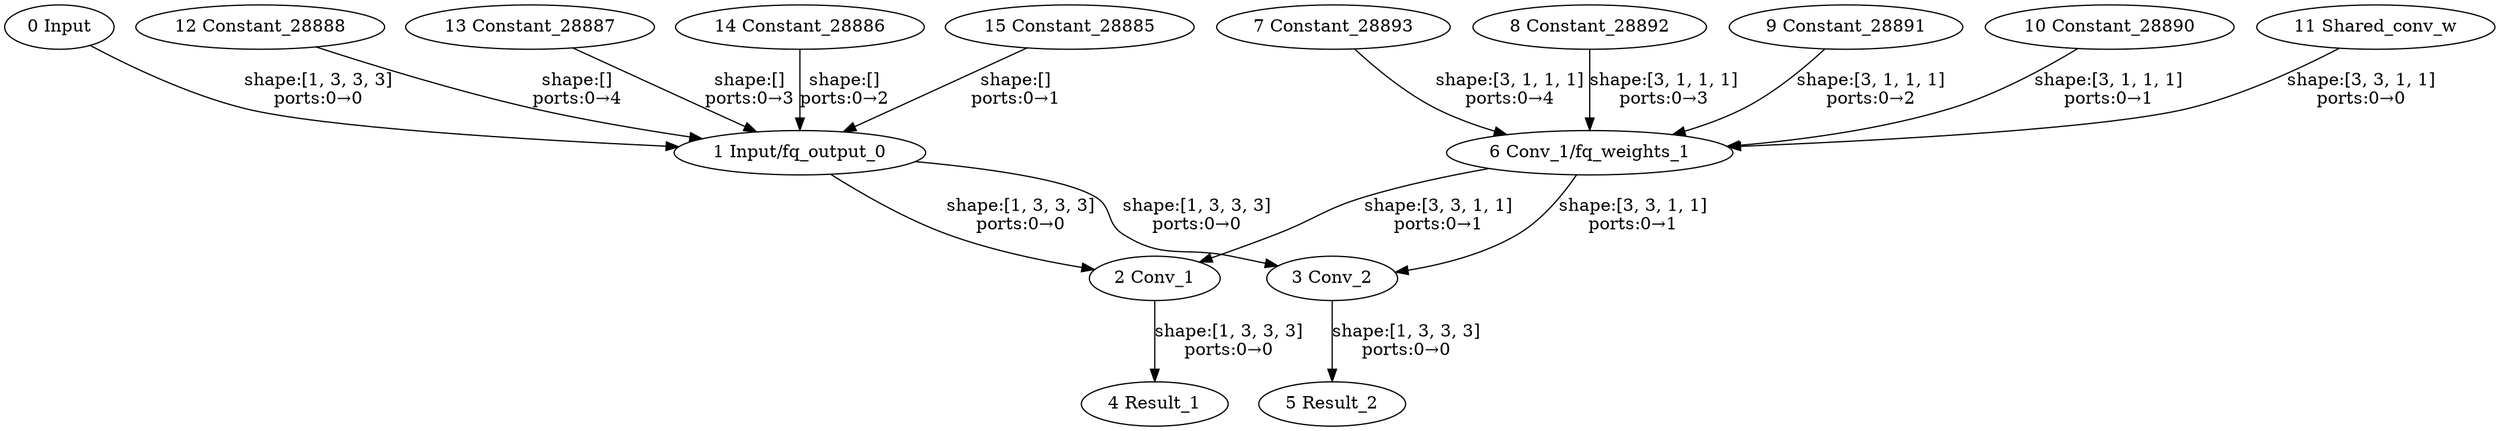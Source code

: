 strict digraph  {
"0 Input" [id=0, type=Parameter];
"1 Input/fq_output_0" [id=1, type=FakeQuantize];
"2 Conv_1" [id=2, type=Convolution];
"3 Conv_2" [id=3, type=Convolution];
"4 Result_1" [id=4, type=Result];
"5 Result_2" [id=5, type=Result];
"6 Conv_1/fq_weights_1" [id=6, type=FakeQuantize];
"7 Constant_28893" [id=7, type=Constant];
"8 Constant_28892" [id=8, type=Constant];
"9 Constant_28891" [id=9, type=Constant];
"10 Constant_28890" [id=10, type=Constant];
"11 Shared_conv_w" [id=11, type=Constant];
"12 Constant_28888" [id=12, type=Constant];
"13 Constant_28887" [id=13, type=Constant];
"14 Constant_28886" [id=14, type=Constant];
"15 Constant_28885" [id=15, type=Constant];
"0 Input" -> "1 Input/fq_output_0"  [label="shape:[1, 3, 3, 3]\nports:0→0", style=solid];
"1 Input/fq_output_0" -> "2 Conv_1"  [label="shape:[1, 3, 3, 3]\nports:0→0", style=solid];
"1 Input/fq_output_0" -> "3 Conv_2"  [label="shape:[1, 3, 3, 3]\nports:0→0", style=solid];
"2 Conv_1" -> "4 Result_1"  [label="shape:[1, 3, 3, 3]\nports:0→0", style=solid];
"3 Conv_2" -> "5 Result_2"  [label="shape:[1, 3, 3, 3]\nports:0→0", style=solid];
"6 Conv_1/fq_weights_1" -> "2 Conv_1"  [label="shape:[3, 3, 1, 1]\nports:0→1", style=solid];
"6 Conv_1/fq_weights_1" -> "3 Conv_2"  [label="shape:[3, 3, 1, 1]\nports:0→1", style=solid];
"7 Constant_28893" -> "6 Conv_1/fq_weights_1"  [label="shape:[3, 1, 1, 1]\nports:0→4", style=solid];
"8 Constant_28892" -> "6 Conv_1/fq_weights_1"  [label="shape:[3, 1, 1, 1]\nports:0→3", style=solid];
"9 Constant_28891" -> "6 Conv_1/fq_weights_1"  [label="shape:[3, 1, 1, 1]\nports:0→2", style=solid];
"10 Constant_28890" -> "6 Conv_1/fq_weights_1"  [label="shape:[3, 1, 1, 1]\nports:0→1", style=solid];
"11 Shared_conv_w" -> "6 Conv_1/fq_weights_1"  [label="shape:[3, 3, 1, 1]\nports:0→0", style=solid];
"12 Constant_28888" -> "1 Input/fq_output_0"  [label="shape:[]\nports:0→4", style=solid];
"13 Constant_28887" -> "1 Input/fq_output_0"  [label="shape:[]\nports:0→3", style=solid];
"14 Constant_28886" -> "1 Input/fq_output_0"  [label="shape:[]\nports:0→2", style=solid];
"15 Constant_28885" -> "1 Input/fq_output_0"  [label="shape:[]\nports:0→1", style=solid];
}
